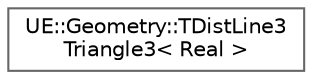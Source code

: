 digraph "Graphical Class Hierarchy"
{
 // INTERACTIVE_SVG=YES
 // LATEX_PDF_SIZE
  bgcolor="transparent";
  edge [fontname=Helvetica,fontsize=10,labelfontname=Helvetica,labelfontsize=10];
  node [fontname=Helvetica,fontsize=10,shape=box,height=0.2,width=0.4];
  rankdir="LR";
  Node0 [id="Node000000",label="UE::Geometry::TDistLine3\lTriangle3\< Real \>",height=0.2,width=0.4,color="grey40", fillcolor="white", style="filled",URL="$dd/dc3/classUE_1_1Geometry_1_1TDistLine3Triangle3.html",tooltip="Compute unsigned distance between 3D line and 3D triangle."];
}
